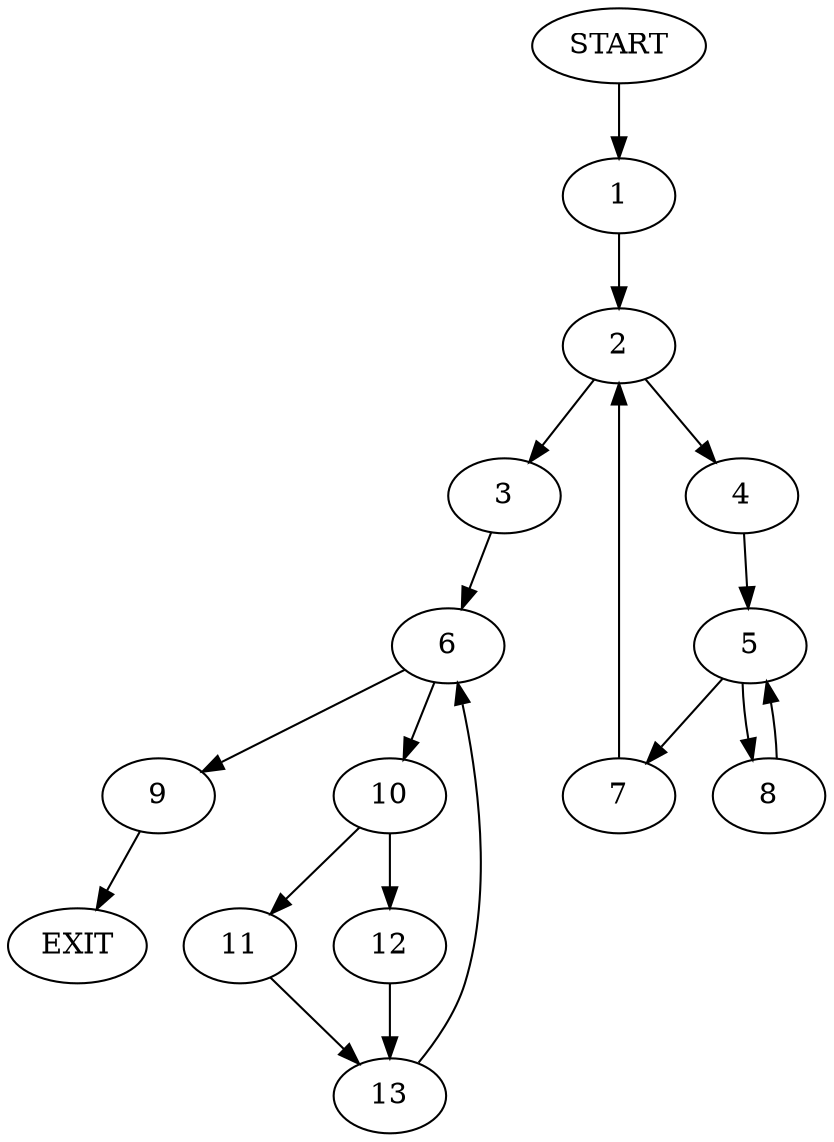 digraph {
0 [label="START"]
14 [label="EXIT"]
0 -> 1
1 -> 2
2 -> 3
2 -> 4
4 -> 5
3 -> 6
5 -> 7
5 -> 8
7 -> 2
8 -> 5
6 -> 9
6 -> 10
10 -> 11
10 -> 12
9 -> 14
12 -> 13
11 -> 13
13 -> 6
}
